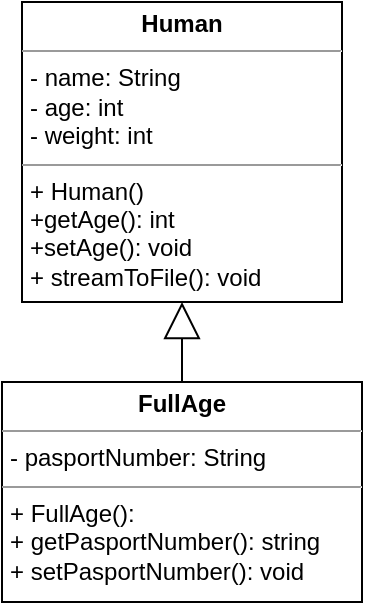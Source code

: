 <mxfile version="12.1.7" type="device" pages="3"><diagram id="BtBiUk9_QIr_yE-c8lI6" name="Page-1"><mxGraphModel dx="1392" dy="722" grid="0" gridSize="10" guides="1" tooltips="1" connect="1" arrows="1" fold="1" page="1" pageScale="1" pageWidth="827" pageHeight="1169" math="0" shadow="0"><root><mxCell id="0"/><mxCell id="1" parent="0"/><mxCell id="C4tHhQqvlba0BP948S1V-9" value="&lt;p style=&quot;margin: 0px ; margin-top: 4px ; text-align: center&quot;&gt;&lt;b&gt;Human&lt;/b&gt;&lt;br&gt;&lt;/p&gt;&lt;hr size=&quot;1&quot;&gt;&lt;p style=&quot;margin: 0px ; margin-left: 4px&quot;&gt;- name: String&lt;br&gt;&lt;/p&gt;&lt;p style=&quot;margin: 0px ; margin-left: 4px&quot;&gt;- age: int&lt;/p&gt;&lt;p style=&quot;margin: 0px ; margin-left: 4px&quot;&gt;- weight: int&lt;/p&gt;&lt;hr size=&quot;1&quot;&gt;&lt;p style=&quot;margin: 0px ; margin-left: 4px&quot;&gt;+ Human()&lt;/p&gt;&lt;p style=&quot;margin: 0px ; margin-left: 4px&quot;&gt;+getAge(): int&lt;br&gt;&lt;/p&gt;&lt;p style=&quot;margin: 0px ; margin-left: 4px&quot;&gt;+setAge(): void&lt;br&gt;&lt;/p&gt;&lt;p style=&quot;margin: 0px ; margin-left: 4px&quot;&gt;+ streamToFile(): void&lt;br&gt;&lt;/p&gt;&lt;p style=&quot;margin: 0px ; margin-left: 4px&quot;&gt;&lt;br&gt;&lt;/p&gt;" style="verticalAlign=top;align=left;overflow=fill;fontSize=12;fontFamily=Helvetica;html=1;" parent="1" vertex="1"><mxGeometry x="310" y="150" width="160" height="150" as="geometry"/></mxCell><mxCell id="C4tHhQqvlba0BP948S1V-10" value="&lt;p style=&quot;margin: 0px ; margin-top: 4px ; text-align: center&quot;&gt;&lt;b&gt;FullAge&lt;/b&gt;&lt;br&gt;&lt;/p&gt;&lt;hr size=&quot;1&quot;&gt;&lt;p style=&quot;margin: 0px ; margin-left: 4px&quot;&gt;- pasportNumber: String&lt;br&gt;&lt;/p&gt;&lt;hr size=&quot;1&quot;&gt;&lt;p style=&quot;margin: 0px ; margin-left: 4px&quot;&gt;+ FullAge(): &lt;br&gt;&lt;/p&gt;&lt;p style=&quot;margin: 0px ; margin-left: 4px&quot;&gt;+ getPasportNumber(): string&lt;br&gt;&lt;/p&gt;&lt;p style=&quot;margin: 0px ; margin-left: 4px&quot;&gt;+ setPasportNumber(): void&lt;br&gt;&lt;/p&gt;" style="verticalAlign=top;align=left;overflow=fill;fontSize=12;fontFamily=Helvetica;html=1;" parent="1" vertex="1"><mxGeometry x="300" y="340" width="180" height="110" as="geometry"/></mxCell><mxCell id="C4tHhQqvlba0BP948S1V-13" value="" style="endArrow=block;endSize=16;endFill=0;html=1;entryX=0.5;entryY=1;entryDx=0;entryDy=0;exitX=0.5;exitY=0;exitDx=0;exitDy=0;" parent="1" source="C4tHhQqvlba0BP948S1V-10" target="C4tHhQqvlba0BP948S1V-9" edge="1"><mxGeometry width="160" relative="1" as="geometry"><mxPoint x="230" y="490" as="sourcePoint"/><mxPoint x="390" y="490" as="targetPoint"/></mxGeometry></mxCell></root></mxGraphModel></diagram><diagram id="Ul1kfBbKEr5V_Z0tUKjx" name="Page-2"><mxGraphModel dx="768" dy="752" grid="0" gridSize="10" guides="1" tooltips="1" connect="1" arrows="1" fold="1" page="1" pageScale="1" pageWidth="827" pageHeight="1169" math="0" shadow="0"><root><mxCell id="jfxVHrWXgfusMw1k7yYg-0"/><mxCell id="jfxVHrWXgfusMw1k7yYg-1" parent="jfxVHrWXgfusMw1k7yYg-0"/><mxCell id="jfxVHrWXgfusMw1k7yYg-2" value="&lt;p style=&quot;margin: 0px ; margin-top: 4px ; text-align: center&quot;&gt;&lt;b&gt;Human&lt;/b&gt;&lt;br&gt;&lt;/p&gt;&lt;hr size=&quot;1&quot;&gt;&lt;p style=&quot;margin: 0px ; margin-left: 4px&quot;&gt;- name: String&lt;br&gt;&lt;/p&gt;&lt;p style=&quot;margin: 0px ; margin-left: 4px&quot;&gt;- age: int&lt;/p&gt;&lt;p style=&quot;margin: 0px ; margin-left: 4px&quot;&gt;- weight: int&lt;/p&gt;&lt;hr size=&quot;1&quot;&gt;&lt;p style=&quot;margin: 0px ; margin-left: 4px&quot;&gt;+ Human()&lt;/p&gt;&lt;p style=&quot;margin: 0px ; margin-left: 4px&quot;&gt;+getAge(): int&lt;br&gt;&lt;/p&gt;&lt;p style=&quot;margin: 0px ; margin-left: 4px&quot;&gt;+setAge(): void&lt;br&gt;&lt;/p&gt;&lt;p style=&quot;margin: 0px ; margin-left: 4px&quot;&gt;+ streamToFile(): void&lt;br&gt;&lt;/p&gt;&lt;p style=&quot;margin: 0px ; margin-left: 4px&quot;&gt;&lt;br&gt;&lt;/p&gt;" style="verticalAlign=top;align=left;overflow=fill;fontSize=12;fontFamily=Times New Roman;html=1;" parent="jfxVHrWXgfusMw1k7yYg-1" vertex="1"><mxGeometry x="310" y="84" width="160" height="150" as="geometry"/></mxCell><mxCell id="jfxVHrWXgfusMw1k7yYg-3" value="&lt;p style=&quot;margin: 0px ; margin-top: 4px ; text-align: center&quot;&gt;&lt;b&gt;FullAge&lt;/b&gt;&lt;br&gt;&lt;/p&gt;&lt;hr size=&quot;1&quot;&gt;&lt;p style=&quot;margin: 0px ; margin-left: 4px&quot;&gt;- hasResponsability: bool&lt;br&gt;&lt;/p&gt;&lt;p style=&quot;margin: 0px ; margin-left: 4px&quot;&gt;-canBePresident: bool&lt;/p&gt;&lt;hr size=&quot;1&quot;&gt;" style="verticalAlign=top;align=left;overflow=fill;fontSize=12;fontFamily=Times New Roman;html=1;" parent="jfxVHrWXgfusMw1k7yYg-1" vertex="1"><mxGeometry x="300" y="508" width="180" height="88" as="geometry"/></mxCell><mxCell id="jfxVHrWXgfusMw1k7yYg-4" value="" style="endArrow=block;endSize=16;endFill=0;html=1;exitX=0.5;exitY=0;exitDx=0;exitDy=0;fontFamily=Times New Roman;" parent="jfxVHrWXgfusMw1k7yYg-1" source="jfxVHrWXgfusMw1k7yYg-3" edge="1"><mxGeometry width="160" relative="1" as="geometry"><mxPoint x="230" y="501" as="sourcePoint"/><mxPoint x="390" y="448" as="targetPoint"/></mxGeometry></mxCell><mxCell id="jfxVHrWXgfusMw1k7yYg-5" value="&lt;p style=&quot;margin: 0px ; margin-top: 4px ; text-align: center&quot;&gt;&lt;b&gt;PasportHolder&lt;/b&gt;&lt;br&gt;&lt;/p&gt;&lt;hr size=&quot;1&quot;&gt;&lt;p style=&quot;margin: 0px ; margin-left: 4px&quot;&gt;- pasportNumber: String&lt;br&gt;&lt;/p&gt;&lt;hr size=&quot;1&quot;&gt;&lt;p style=&quot;margin: 0px ; margin-left: 4px&quot;&gt;+ PasportHolder(): &lt;br&gt;&lt;/p&gt;&lt;p style=&quot;margin: 0px ; margin-left: 4px&quot;&gt;+ getPasportNumber(): string&lt;br&gt;&lt;/p&gt;&lt;p style=&quot;margin: 0px ; margin-left: 4px&quot;&gt;+ setPasportNumber(): void&lt;br&gt;&lt;/p&gt;" style="verticalAlign=top;align=left;overflow=fill;fontSize=12;fontFamily=Times New Roman;html=1;" parent="jfxVHrWXgfusMw1k7yYg-1" vertex="1"><mxGeometry x="300" y="337" width="180" height="110" as="geometry"/></mxCell><mxCell id="jfxVHrWXgfusMw1k7yYg-6" value="" style="endArrow=block;endSize=16;endFill=0;html=1;exitX=0.5;exitY=0;exitDx=0;exitDy=0;entryX=0.5;entryY=1;entryDx=0;entryDy=0;fontFamily=Times New Roman;" parent="jfxVHrWXgfusMw1k7yYg-1" source="jfxVHrWXgfusMw1k7yYg-5" target="jfxVHrWXgfusMw1k7yYg-2" edge="1"><mxGeometry width="160" relative="1" as="geometry"><mxPoint x="606" y="452" as="sourcePoint"/><mxPoint x="606" y="392" as="targetPoint"/></mxGeometry></mxCell><mxCell id="5uiknuN6JnOpgV615oYQ-0" value="&lt;p style=&quot;margin: 0px ; margin-top: 4px ; text-align: center&quot;&gt;&lt;b&gt;CheckHumanError&lt;/b&gt;&lt;/p&gt;&lt;hr size=&quot;1&quot;&gt;&lt;p style=&quot;margin: 0px ; margin-left: 4px&quot;&gt;&lt;br&gt;&lt;/p&gt;&lt;hr size=&quot;1&quot;&gt;+checkAge(string age): bool&lt;br&gt;+checkPasport(string pasportNumber): bool&lt;br&gt;+checkWeight(string weight): bool" style="verticalAlign=top;align=left;overflow=fill;fontSize=12;fontFamily=Times New Roman;html=1;" parent="jfxVHrWXgfusMw1k7yYg-1" vertex="1"><mxGeometry x="527" y="337" width="240" height="104" as="geometry"/></mxCell><mxCell id="5uiknuN6JnOpgV615oYQ-1" value="" style="endArrow=open;endSize=12;dashed=1;html=1;entryX=1;entryY=0.5;entryDx=0;entryDy=0;exitX=0.5;exitY=0;exitDx=0;exitDy=0;fontFamily=Times New Roman;rounded=0;" parent="jfxVHrWXgfusMw1k7yYg-1" source="5uiknuN6JnOpgV615oYQ-0" target="jfxVHrWXgfusMw1k7yYg-2" edge="1"><mxGeometry width="160" relative="1" as="geometry"><mxPoint x="596" y="674" as="sourcePoint"/><mxPoint x="756" y="674" as="targetPoint"/><Array as="points"><mxPoint x="647" y="159"/></Array></mxGeometry></mxCell><mxCell id="jh32fk2iXUjagqrTm4qG-0" value="&lt;p style=&quot;margin: 0px ; margin-top: 4px ; text-align: center&quot;&gt;&lt;b&gt;MainWindow&lt;/b&gt;&lt;/p&gt;&lt;hr size=&quot;1&quot;&gt;&lt;p style=&quot;margin: 0px ; margin-left: 4px&quot;&gt;- txtButton: Button&lt;/p&gt;&lt;p style=&quot;margin: 0px ; margin-left: 4px&quot;&gt;- button: Button&lt;/p&gt;&lt;p style=&quot;margin: 0px ; margin-left: 4px&quot;&gt;- humen: List&amp;lt;Human&amp;gt;&lt;/p&gt;&lt;p style=&quot;margin: 0px ; margin-left: 4px&quot;&gt;- chooseBox: ComboBox&lt;/p&gt;&lt;p style=&quot;margin: 0px ; margin-left: 4px&quot;&gt;- nameBox: TextBox&lt;/p&gt;&lt;p style=&quot;margin: 0px ; margin-left: 4px&quot;&gt;- ageBox: TextBox&lt;/p&gt;&lt;p style=&quot;margin: 0px ; margin-left: 4px&quot;&gt;- weightBox: TextBox&lt;/p&gt;&lt;p style=&quot;margin: 0px ; margin-left: 4px&quot;&gt;- pasportBox: TextBox&lt;/p&gt;&lt;hr size=&quot;1&quot;&gt;- txtButton_click(): void&lt;br&gt;- buton_click(): void&lt;br&gt;- addNewHuman: Human&lt;br&gt;- addNewFullAge: FullAge&lt;br&gt;- addNewPasportHolder: PasportHolder" style="verticalAlign=top;align=left;overflow=fill;fontSize=12;fontFamily=Times New Roman;html=1;" parent="jfxVHrWXgfusMw1k7yYg-1" vertex="1"><mxGeometry x="36" y="307" width="240" height="235" as="geometry"/></mxCell><mxCell id="jh32fk2iXUjagqrTm4qG-1" value="" style="endArrow=open;endSize=12;dashed=1;html=1;entryX=0;entryY=0.5;entryDx=0;entryDy=0;exitX=0.5;exitY=0;exitDx=0;exitDy=0;fontFamily=Times New Roman;rounded=0;" parent="jfxVHrWXgfusMw1k7yYg-1" source="jh32fk2iXUjagqrTm4qG-0" target="jfxVHrWXgfusMw1k7yYg-2" edge="1"><mxGeometry width="160" relative="1" as="geometry"><mxPoint x="690" y="518" as="sourcePoint"/><mxPoint x="480" y="169" as="targetPoint"/><Array as="points"><mxPoint x="156" y="159"/></Array></mxGeometry></mxCell></root></mxGraphModel></diagram><diagram id="Myt9vDj1IxPFGOxK79KY" name="Page-3"><mxGraphModel dx="1392" dy="722" grid="0" gridSize="10" guides="1" tooltips="1" connect="1" arrows="1" fold="1" page="1" pageScale="1" pageWidth="827" pageHeight="1169" math="0" shadow="0"><root><mxCell id="dq6DAC9KzIHrgCTGxBWU-0"/><mxCell id="dq6DAC9KzIHrgCTGxBWU-1" parent="dq6DAC9KzIHrgCTGxBWU-0"/><mxCell id="dq6DAC9KzIHrgCTGxBWU-2" value="&lt;p style=&quot;margin: 0px ; margin-top: 4px ; text-align: center&quot;&gt;&lt;b&gt;Human&lt;/b&gt;&lt;br&gt;&lt;/p&gt;&lt;hr size=&quot;1&quot;&gt;&lt;p style=&quot;margin: 0px ; margin-left: 4px&quot;&gt;- name: String&lt;br&gt;&lt;/p&gt;&lt;p style=&quot;margin: 0px ; margin-left: 4px&quot;&gt;- age: int&lt;/p&gt;&lt;p style=&quot;margin: 0px ; margin-left: 4px&quot;&gt;- weight: int&lt;/p&gt;&lt;hr size=&quot;1&quot;&gt;&lt;p style=&quot;margin: 0px ; margin-left: 4px&quot;&gt;+ Human()&lt;/p&gt;&lt;p style=&quot;margin: 0px ; margin-left: 4px&quot;&gt;+ Human(в name: string, в age: int, в weight: float)&lt;/p&gt;&lt;p style=&quot;margin: 0px ; margin-left: 4px&quot;&gt;+getAge(): int&lt;br&gt;&lt;/p&gt;&lt;p style=&quot;margin: 0px ; margin-left: 4px&quot;&gt;+setAge(): void&lt;br&gt;&lt;/p&gt;&lt;p style=&quot;margin: 0px ; margin-left: 4px&quot;&gt;+ streamToFile(): void&lt;br&gt;&lt;/p&gt;&lt;p style=&quot;margin: 0px ; margin-left: 4px&quot;&gt;&lt;br&gt;&lt;/p&gt;" style="verticalAlign=top;align=left;overflow=fill;fontSize=12;fontFamily=Times New Roman;html=1;" parent="dq6DAC9KzIHrgCTGxBWU-1" vertex="1"><mxGeometry x="118" y="83" width="274" height="163" as="geometry"/></mxCell><mxCell id="dq6DAC9KzIHrgCTGxBWU-3" value="&lt;p style=&quot;margin: 0px ; margin-top: 4px ; text-align: center&quot;&gt;&lt;b&gt;FullAge&lt;/b&gt;&lt;br&gt;&lt;/p&gt;&lt;hr size=&quot;1&quot;&gt;&lt;p style=&quot;margin: 0px ; margin-left: 4px&quot;&gt;- hasResponsability: bool&lt;br&gt;&lt;/p&gt;&lt;p style=&quot;margin: 0px ; margin-left: 4px&quot;&gt;-canBePresident: bool&lt;/p&gt;&lt;hr size=&quot;1&quot;&gt;+ FullAge()&lt;br&gt;+ FullAge(&lt;span&gt;в name: string, в age: int, в weight: float,&lt;br&gt;&lt;/span&gt;&lt;span&gt;&amp;nbsp; &amp;nbsp; &amp;nbsp; &amp;nbsp; &amp;nbsp; &amp;nbsp; в passportNumber: string&lt;/span&gt;)" style="verticalAlign=top;align=left;overflow=fill;fontSize=12;fontFamily=Times New Roman;html=1;" parent="dq6DAC9KzIHrgCTGxBWU-1" vertex="1"><mxGeometry x="122.5" y="514" width="265" height="127" as="geometry"/></mxCell><mxCell id="dq6DAC9KzIHrgCTGxBWU-4" value="" style="endArrow=block;endSize=16;endFill=0;html=1;exitX=0.5;exitY=0;exitDx=0;exitDy=0;fontFamily=Times New Roman;entryX=0.5;entryY=1;entryDx=0;entryDy=0;" parent="dq6DAC9KzIHrgCTGxBWU-1" source="dq6DAC9KzIHrgCTGxBWU-3" target="dq6DAC9KzIHrgCTGxBWU-5" edge="1"><mxGeometry width="160" relative="1" as="geometry"><mxPoint x="230" y="501" as="sourcePoint"/><mxPoint x="390" y="448" as="targetPoint"/></mxGeometry></mxCell><mxCell id="dq6DAC9KzIHrgCTGxBWU-5" value="&lt;p style=&quot;margin: 0px ; margin-top: 4px ; text-align: center&quot;&gt;&lt;b&gt;PasportHolder&lt;/b&gt;&lt;br&gt;&lt;/p&gt;&lt;hr size=&quot;1&quot;&gt;&lt;p style=&quot;margin: 0px ; margin-left: 4px&quot;&gt;- pasportNumber: String&lt;br&gt;&lt;/p&gt;&lt;hr size=&quot;1&quot;&gt;&lt;p style=&quot;margin: 0px ; margin-left: 4px&quot;&gt;+ PasportHolder()&lt;br&gt;&lt;/p&gt;&lt;p style=&quot;margin: 0px ; margin-left: 4px&quot;&gt;+ PasportHolder(в&amp;nbsp;&lt;span&gt;name: string, в age: int, в weight : float,&lt;/span&gt;&lt;/p&gt;&lt;p style=&quot;margin: 0px ; margin-left: 4px&quot;&gt;&lt;span&gt;&amp;nbsp; &amp;nbsp; &amp;nbsp; &amp;nbsp; &amp;nbsp; &amp;nbsp; в pasportNumber : string&lt;/span&gt;)&lt;/p&gt;&lt;p style=&quot;margin: 0px ; margin-left: 4px&quot;&gt;+ getPasportNumber(): string&lt;br&gt;&lt;/p&gt;&lt;p style=&quot;margin: 0px ; margin-left: 4px&quot;&gt;+ setPasportNumber(): void&lt;br&gt;&lt;/p&gt;" style="verticalAlign=top;align=left;overflow=fill;fontSize=12;fontFamily=Times New Roman;html=1;" parent="dq6DAC9KzIHrgCTGxBWU-1" vertex="1"><mxGeometry x="97" y="287" width="316" height="137" as="geometry"/></mxCell><mxCell id="dq6DAC9KzIHrgCTGxBWU-6" value="" style="endArrow=block;endSize=16;endFill=0;html=1;exitX=0.5;exitY=0;exitDx=0;exitDy=0;entryX=0.5;entryY=1;entryDx=0;entryDy=0;fontFamily=Times New Roman;" parent="dq6DAC9KzIHrgCTGxBWU-1" source="dq6DAC9KzIHrgCTGxBWU-5" target="dq6DAC9KzIHrgCTGxBWU-2" edge="1"><mxGeometry width="160" relative="1" as="geometry"><mxPoint x="606" y="452" as="sourcePoint"/><mxPoint x="606" y="392" as="targetPoint"/></mxGeometry></mxCell><mxCell id="dq6DAC9KzIHrgCTGxBWU-7" value="&lt;p style=&quot;margin: 0px ; margin-top: 4px ; text-align: center&quot;&gt;&lt;b&gt;CheckHumanError&lt;/b&gt;&lt;/p&gt;&lt;hr size=&quot;1&quot;&gt;&lt;p style=&quot;margin: 0px ; margin-left: 4px&quot;&gt;&lt;br&gt;&lt;/p&gt;&lt;hr size=&quot;1&quot;&gt;+checkAge(в age: string): bool&lt;br&gt;+checkPasport(в pasportNumber: string): bool&lt;br&gt;+checkWeight(в weight: string): bool" style="verticalAlign=top;align=left;overflow=fill;fontSize=12;fontFamily=Times New Roman;html=1;" parent="dq6DAC9KzIHrgCTGxBWU-1" vertex="1"><mxGeometry x="527" y="337" width="240" height="104" as="geometry"/></mxCell><mxCell id="dq6DAC9KzIHrgCTGxBWU-8" value="" style="endArrow=open;endSize=12;dashed=1;html=1;entryX=1;entryY=0.5;entryDx=0;entryDy=0;exitX=0.5;exitY=0;exitDx=0;exitDy=0;fontFamily=Times New Roman;rounded=0;" parent="dq6DAC9KzIHrgCTGxBWU-1" source="dq6DAC9KzIHrgCTGxBWU-7" target="dq6DAC9KzIHrgCTGxBWU-2" edge="1"><mxGeometry width="160" relative="1" as="geometry"><mxPoint x="596" y="674" as="sourcePoint"/><mxPoint x="756" y="674" as="targetPoint"/><Array as="points"><mxPoint x="647" y="166"/></Array></mxGeometry></mxCell></root></mxGraphModel></diagram></mxfile>